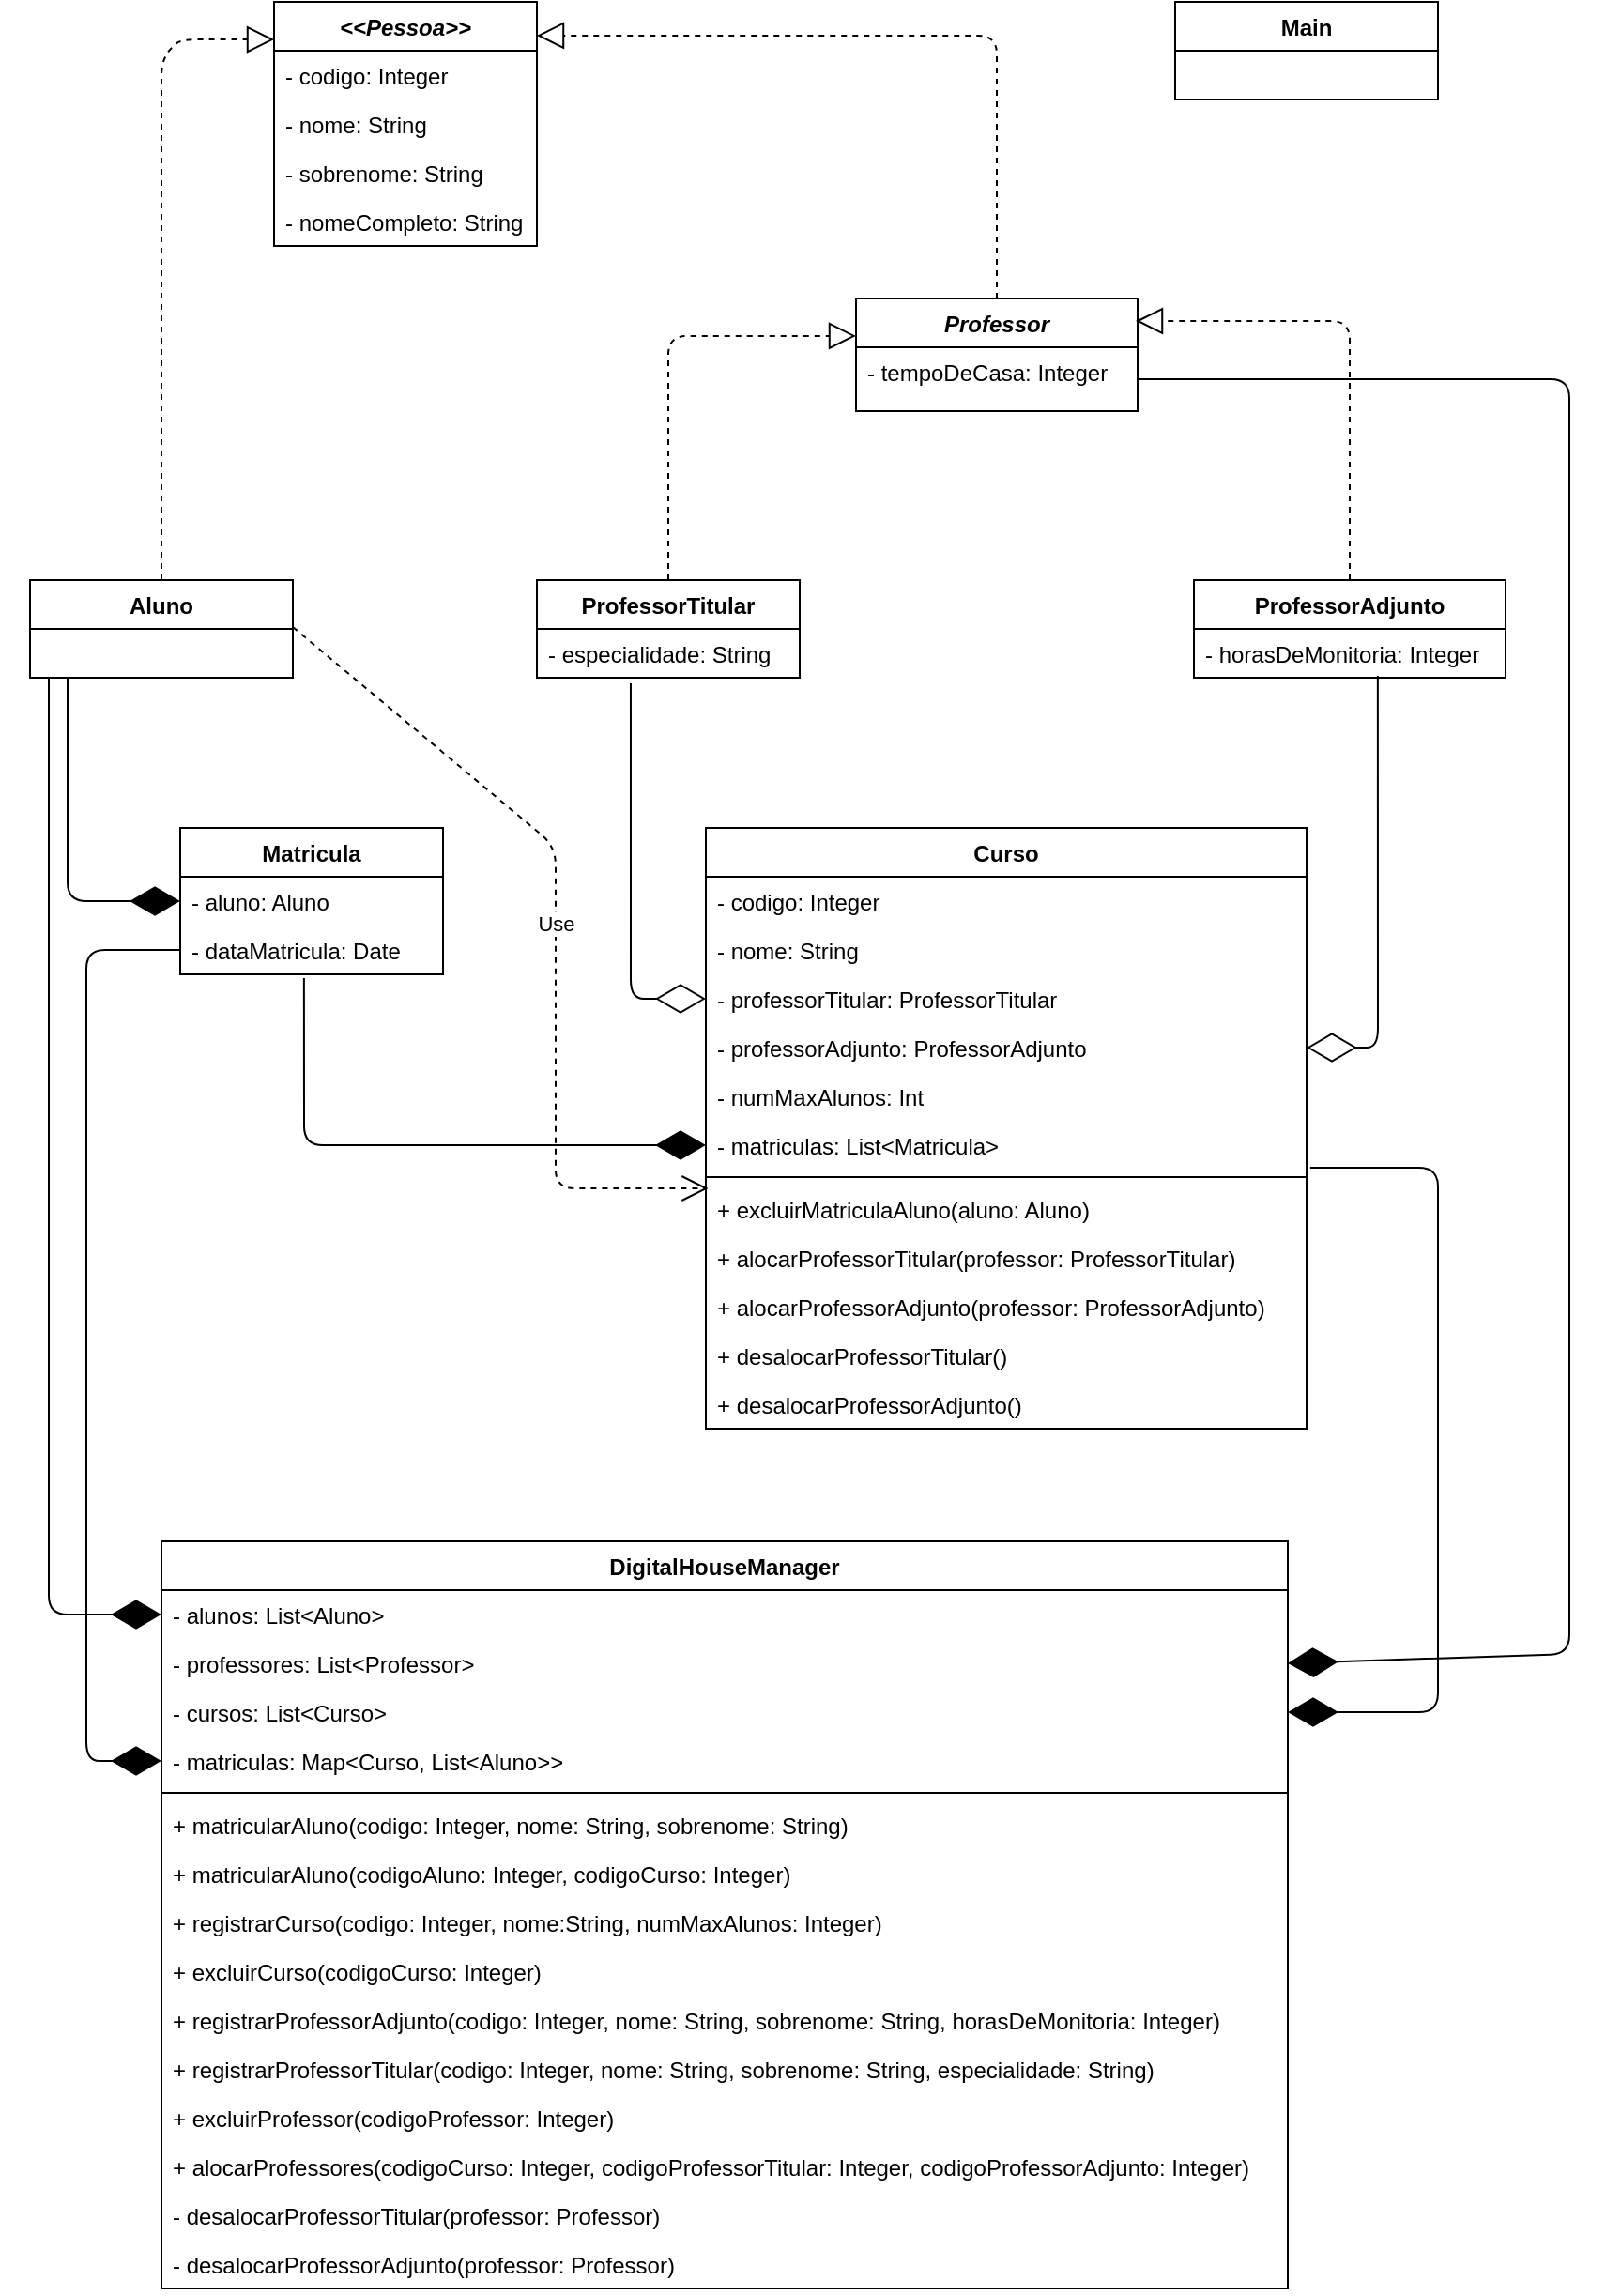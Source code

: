 <mxfile version="13.7.3" type="device"><diagram id="cOGqocI_gLedKxU5Qj73" name="Page-1"><mxGraphModel dx="1102" dy="642" grid="1" gridSize="10" guides="1" tooltips="1" connect="1" arrows="1" fold="1" page="1" pageScale="1" pageWidth="827" pageHeight="1169" math="0" shadow="0"><root><mxCell id="0"/><mxCell id="1" parent="0"/><mxCell id="6XKGeILiF4ObVfbbi1Gw-1" value="&lt;&lt;Pessoa&gt;&gt;" style="swimlane;fontStyle=3;childLayout=stackLayout;horizontal=1;startSize=26;fillColor=none;horizontalStack=0;resizeParent=1;resizeParentMax=0;resizeLast=0;collapsible=1;marginBottom=0;" parent="1" vertex="1"><mxGeometry x="160" y="80" width="140" height="130" as="geometry"/></mxCell><mxCell id="6XKGeILiF4ObVfbbi1Gw-2" value="- codigo: Integer" style="text;strokeColor=none;fillColor=none;align=left;verticalAlign=top;spacingLeft=4;spacingRight=4;overflow=hidden;rotatable=0;points=[[0,0.5],[1,0.5]];portConstraint=eastwest;" parent="6XKGeILiF4ObVfbbi1Gw-1" vertex="1"><mxGeometry y="26" width="140" height="26" as="geometry"/></mxCell><mxCell id="6XKGeILiF4ObVfbbi1Gw-3" value="- nome: String" style="text;strokeColor=none;fillColor=none;align=left;verticalAlign=top;spacingLeft=4;spacingRight=4;overflow=hidden;rotatable=0;points=[[0,0.5],[1,0.5]];portConstraint=eastwest;" parent="6XKGeILiF4ObVfbbi1Gw-1" vertex="1"><mxGeometry y="52" width="140" height="26" as="geometry"/></mxCell><mxCell id="6XKGeILiF4ObVfbbi1Gw-4" value="- sobrenome: String" style="text;strokeColor=none;fillColor=none;align=left;verticalAlign=top;spacingLeft=4;spacingRight=4;overflow=hidden;rotatable=0;points=[[0,0.5],[1,0.5]];portConstraint=eastwest;" parent="6XKGeILiF4ObVfbbi1Gw-1" vertex="1"><mxGeometry y="78" width="140" height="26" as="geometry"/></mxCell><mxCell id="6XKGeILiF4ObVfbbi1Gw-5" value="- nomeCompleto: String" style="text;strokeColor=none;fillColor=none;align=left;verticalAlign=top;spacingLeft=4;spacingRight=4;overflow=hidden;rotatable=0;points=[[0,0.5],[1,0.5]];portConstraint=eastwest;" parent="6XKGeILiF4ObVfbbi1Gw-1" vertex="1"><mxGeometry y="104" width="140" height="26" as="geometry"/></mxCell><mxCell id="6XKGeILiF4ObVfbbi1Gw-6" value="" style="endArrow=block;dashed=1;endFill=0;endSize=12;html=1;exitX=0.5;exitY=0;exitDx=0;exitDy=0;entryX=0;entryY=0.154;entryDx=0;entryDy=0;entryPerimeter=0;" parent="1" source="6XKGeILiF4ObVfbbi1Gw-7" target="6XKGeILiF4ObVfbbi1Gw-1" edge="1"><mxGeometry width="160" relative="1" as="geometry"><mxPoint x="450" y="200" as="sourcePoint"/><mxPoint x="610" y="200" as="targetPoint"/><Array as="points"><mxPoint x="100" y="110"/><mxPoint x="110" y="100"/></Array></mxGeometry></mxCell><mxCell id="6XKGeILiF4ObVfbbi1Gw-16" value="" style="endArrow=block;dashed=1;endFill=0;endSize=12;html=1;exitX=0.5;exitY=0;exitDx=0;exitDy=0;entryX=1;entryY=0.138;entryDx=0;entryDy=0;entryPerimeter=0;" parent="1" source="6XKGeILiF4ObVfbbi1Gw-12" target="6XKGeILiF4ObVfbbi1Gw-1" edge="1"><mxGeometry width="160" relative="1" as="geometry"><mxPoint x="220" y="260" as="sourcePoint"/><mxPoint x="380" y="260" as="targetPoint"/><Array as="points"><mxPoint x="545" y="98"/></Array></mxGeometry></mxCell><mxCell id="6XKGeILiF4ObVfbbi1Gw-17" value="Main" style="swimlane;fontStyle=1;childLayout=stackLayout;horizontal=1;startSize=26;fillColor=none;horizontalStack=0;resizeParent=1;resizeParentMax=0;resizeLast=0;collapsible=1;marginBottom=0;" parent="1" vertex="1"><mxGeometry x="640" y="80" width="140" height="52" as="geometry"/></mxCell><mxCell id="6XKGeILiF4ObVfbbi1Gw-31" value="" style="endArrow=block;dashed=1;endFill=0;endSize=12;html=1;exitX=0.5;exitY=0;exitDx=0;exitDy=0;entryX=0;entryY=0.333;entryDx=0;entryDy=0;entryPerimeter=0;" parent="1" source="6XKGeILiF4ObVfbbi1Gw-25" target="6XKGeILiF4ObVfbbi1Gw-12" edge="1"><mxGeometry width="160" relative="1" as="geometry"><mxPoint x="363" y="387.012" as="sourcePoint"/><mxPoint x="380" y="408" as="targetPoint"/><Array as="points"><mxPoint x="370" y="258"/></Array></mxGeometry></mxCell><mxCell id="6XKGeILiF4ObVfbbi1Gw-32" value="" style="endArrow=block;dashed=1;endFill=0;endSize=12;html=1;exitX=0.5;exitY=0;exitDx=0;exitDy=0;" parent="1" source="6XKGeILiF4ObVfbbi1Gw-29" edge="1"><mxGeometry width="160" relative="1" as="geometry"><mxPoint x="220" y="408" as="sourcePoint"/><mxPoint x="619" y="250" as="targetPoint"/><Array as="points"><mxPoint x="733" y="250"/></Array></mxGeometry></mxCell><mxCell id="6XKGeILiF4ObVfbbi1Gw-12" value="Professor" style="swimlane;fontStyle=3;childLayout=stackLayout;horizontal=1;startSize=26;fillColor=none;horizontalStack=0;resizeParent=1;resizeParentMax=0;resizeLast=0;collapsible=1;marginBottom=0;" parent="1" vertex="1"><mxGeometry x="470" y="238" width="150" height="60" as="geometry"/></mxCell><mxCell id="6XKGeILiF4ObVfbbi1Gw-13" value="- tempoDeCasa: Integer" style="text;strokeColor=none;fillColor=none;align=left;verticalAlign=top;spacingLeft=4;spacingRight=4;overflow=hidden;rotatable=0;points=[[0,0.5],[1,0.5]];portConstraint=eastwest;" parent="6XKGeILiF4ObVfbbi1Gw-12" vertex="1"><mxGeometry y="26" width="150" height="34" as="geometry"/></mxCell><mxCell id="6XKGeILiF4ObVfbbi1Gw-7" value="Aluno" style="swimlane;fontStyle=1;childLayout=stackLayout;horizontal=1;startSize=26;fillColor=none;horizontalStack=0;resizeParent=1;resizeParentMax=0;resizeLast=0;collapsible=1;marginBottom=0;" parent="1" vertex="1"><mxGeometry x="30" y="388" width="140" height="52" as="geometry"/></mxCell><mxCell id="6XKGeILiF4ObVfbbi1Gw-70" value="" style="endArrow=diamondThin;endFill=1;endSize=24;html=1;entryX=0;entryY=0.5;entryDx=0;entryDy=0;" parent="1" target="6XKGeILiF4ObVfbbi1Gw-43" edge="1"><mxGeometry width="160" relative="1" as="geometry"><mxPoint x="50" y="440" as="sourcePoint"/><mxPoint x="400" y="520" as="targetPoint"/><Array as="points"><mxPoint x="50" y="559"/></Array></mxGeometry></mxCell><mxCell id="6XKGeILiF4ObVfbbi1Gw-72" value="" style="endArrow=diamondThin;endFill=1;endSize=24;html=1;entryX=0;entryY=0.5;entryDx=0;entryDy=0;exitX=0.471;exitY=1.077;exitDx=0;exitDy=0;exitPerimeter=0;" parent="1" source="6XKGeILiF4ObVfbbi1Gw-45" target="6XKGeILiF4ObVfbbi1Gw-36" edge="1"><mxGeometry width="160" relative="1" as="geometry"><mxPoint x="140" y="601" as="sourcePoint"/><mxPoint x="510" y="520" as="targetPoint"/><Array as="points"><mxPoint x="176" y="689"/></Array></mxGeometry></mxCell><mxCell id="6XKGeILiF4ObVfbbi1Gw-42" value="Matricula" style="swimlane;fontStyle=1;childLayout=stackLayout;horizontal=1;startSize=26;fillColor=none;horizontalStack=0;resizeParent=1;resizeParentMax=0;resizeLast=0;collapsible=1;marginBottom=0;" parent="1" vertex="1"><mxGeometry x="110" y="520" width="140" height="78" as="geometry"/></mxCell><mxCell id="6XKGeILiF4ObVfbbi1Gw-43" value="- aluno: Aluno" style="text;strokeColor=none;fillColor=none;align=left;verticalAlign=top;spacingLeft=4;spacingRight=4;overflow=hidden;rotatable=0;points=[[0,0.5],[1,0.5]];portConstraint=eastwest;" parent="6XKGeILiF4ObVfbbi1Gw-42" vertex="1"><mxGeometry y="26" width="140" height="26" as="geometry"/></mxCell><mxCell id="6XKGeILiF4ObVfbbi1Gw-45" value="- dataMatricula: Date" style="text;strokeColor=none;fillColor=none;align=left;verticalAlign=top;spacingLeft=4;spacingRight=4;overflow=hidden;rotatable=0;points=[[0,0.5],[1,0.5]];portConstraint=eastwest;" parent="6XKGeILiF4ObVfbbi1Gw-42" vertex="1"><mxGeometry y="52" width="140" height="26" as="geometry"/></mxCell><mxCell id="6XKGeILiF4ObVfbbi1Gw-66" value="Curso" style="swimlane;fontStyle=1;align=center;verticalAlign=top;childLayout=stackLayout;horizontal=1;startSize=26;horizontalStack=0;resizeParent=1;resizeParentMax=0;resizeLast=0;collapsible=1;marginBottom=0;" parent="1" vertex="1"><mxGeometry x="390" y="520" width="320" height="320" as="geometry"/></mxCell><mxCell id="6XKGeILiF4ObVfbbi1Gw-9" value="- codigo: Integer" style="text;strokeColor=none;fillColor=none;align=left;verticalAlign=top;spacingLeft=4;spacingRight=4;overflow=hidden;rotatable=0;points=[[0,0.5],[1,0.5]];portConstraint=eastwest;" parent="6XKGeILiF4ObVfbbi1Gw-66" vertex="1"><mxGeometry y="26" width="320" height="26" as="geometry"/></mxCell><mxCell id="6XKGeILiF4ObVfbbi1Gw-10" value="- nome: String" style="text;strokeColor=none;fillColor=none;align=left;verticalAlign=top;spacingLeft=4;spacingRight=4;overflow=hidden;rotatable=0;points=[[0,0.5],[1,0.5]];portConstraint=eastwest;" parent="6XKGeILiF4ObVfbbi1Gw-66" vertex="1"><mxGeometry y="52" width="320" height="26" as="geometry"/></mxCell><mxCell id="6XKGeILiF4ObVfbbi1Gw-33" value="- professorTitular: ProfessorTitular" style="text;strokeColor=none;fillColor=none;align=left;verticalAlign=top;spacingLeft=4;spacingRight=4;overflow=hidden;rotatable=0;points=[[0,0.5],[1,0.5]];portConstraint=eastwest;" parent="6XKGeILiF4ObVfbbi1Gw-66" vertex="1"><mxGeometry y="78" width="320" height="26" as="geometry"/></mxCell><mxCell id="6XKGeILiF4ObVfbbi1Gw-34" value="- professorAdjunto: ProfessorAdjunto" style="text;strokeColor=none;fillColor=none;align=left;verticalAlign=top;spacingLeft=4;spacingRight=4;overflow=hidden;rotatable=0;points=[[0,0.5],[1,0.5]];portConstraint=eastwest;" parent="6XKGeILiF4ObVfbbi1Gw-66" vertex="1"><mxGeometry y="104" width="320" height="26" as="geometry"/></mxCell><mxCell id="6XKGeILiF4ObVfbbi1Gw-35" value="- numMaxAlunos: Int" style="text;strokeColor=none;fillColor=none;align=left;verticalAlign=top;spacingLeft=4;spacingRight=4;overflow=hidden;rotatable=0;points=[[0,0.5],[1,0.5]];portConstraint=eastwest;" parent="6XKGeILiF4ObVfbbi1Gw-66" vertex="1"><mxGeometry y="130" width="320" height="26" as="geometry"/></mxCell><mxCell id="6XKGeILiF4ObVfbbi1Gw-36" value="- matriculas: List&lt;Matricula&gt;" style="text;strokeColor=none;fillColor=none;align=left;verticalAlign=top;spacingLeft=4;spacingRight=4;overflow=hidden;rotatable=0;points=[[0,0.5],[1,0.5]];portConstraint=eastwest;" parent="6XKGeILiF4ObVfbbi1Gw-66" vertex="1"><mxGeometry y="156" width="320" height="26" as="geometry"/></mxCell><mxCell id="6XKGeILiF4ObVfbbi1Gw-68" value="" style="line;strokeWidth=1;fillColor=none;align=left;verticalAlign=middle;spacingTop=-1;spacingLeft=3;spacingRight=3;rotatable=0;labelPosition=right;points=[];portConstraint=eastwest;" parent="6XKGeILiF4ObVfbbi1Gw-66" vertex="1"><mxGeometry y="182" width="320" height="8" as="geometry"/></mxCell><mxCell id="6XKGeILiF4ObVfbbi1Gw-75" value="+ excluirMatriculaAluno(aluno: Aluno)" style="text;strokeColor=none;fillColor=none;align=left;verticalAlign=top;spacingLeft=4;spacingRight=4;overflow=hidden;rotatable=0;points=[[0,0.5],[1,0.5]];portConstraint=eastwest;" parent="6XKGeILiF4ObVfbbi1Gw-66" vertex="1"><mxGeometry y="190" width="320" height="26" as="geometry"/></mxCell><mxCell id="kB9QqtvpassVlIbzQ09_-1" value="+ alocarProfessorTitular(professor: ProfessorTitular)" style="text;strokeColor=none;fillColor=none;align=left;verticalAlign=top;spacingLeft=4;spacingRight=4;overflow=hidden;rotatable=0;points=[[0,0.5],[1,0.5]];portConstraint=eastwest;" vertex="1" parent="6XKGeILiF4ObVfbbi1Gw-66"><mxGeometry y="216" width="320" height="26" as="geometry"/></mxCell><mxCell id="kB9QqtvpassVlIbzQ09_-2" value="+ alocarProfessorAdjunto(professor: ProfessorAdjunto)" style="text;strokeColor=none;fillColor=none;align=left;verticalAlign=top;spacingLeft=4;spacingRight=4;overflow=hidden;rotatable=0;points=[[0,0.5],[1,0.5]];portConstraint=eastwest;" vertex="1" parent="6XKGeILiF4ObVfbbi1Gw-66"><mxGeometry y="242" width="320" height="26" as="geometry"/></mxCell><mxCell id="kB9QqtvpassVlIbzQ09_-3" value="+ desalocarProfessorTitular()" style="text;strokeColor=none;fillColor=none;align=left;verticalAlign=top;spacingLeft=4;spacingRight=4;overflow=hidden;rotatable=0;points=[[0,0.5],[1,0.5]];portConstraint=eastwest;" vertex="1" parent="6XKGeILiF4ObVfbbi1Gw-66"><mxGeometry y="268" width="320" height="26" as="geometry"/></mxCell><mxCell id="kB9QqtvpassVlIbzQ09_-4" value="+ desalocarProfessorAdjunto()" style="text;strokeColor=none;fillColor=none;align=left;verticalAlign=top;spacingLeft=4;spacingRight=4;overflow=hidden;rotatable=0;points=[[0,0.5],[1,0.5]];portConstraint=eastwest;" vertex="1" parent="6XKGeILiF4ObVfbbi1Gw-66"><mxGeometry y="294" width="320" height="26" as="geometry"/></mxCell><mxCell id="6XKGeILiF4ObVfbbi1Gw-73" value="" style="endArrow=diamondThin;endFill=0;endSize=24;html=1;entryX=0;entryY=0.5;entryDx=0;entryDy=0;exitX=0.357;exitY=1.115;exitDx=0;exitDy=0;exitPerimeter=0;" parent="1" source="6XKGeILiF4ObVfbbi1Gw-26" target="6XKGeILiF4ObVfbbi1Gw-33" edge="1"><mxGeometry width="160" relative="1" as="geometry"><mxPoint x="460" y="520" as="sourcePoint"/><mxPoint x="620" y="520" as="targetPoint"/><Array as="points"><mxPoint x="350" y="611"/></Array></mxGeometry></mxCell><mxCell id="6XKGeILiF4ObVfbbi1Gw-74" value="" style="endArrow=diamondThin;endFill=0;endSize=24;html=1;entryX=1;entryY=0.5;entryDx=0;entryDy=0;exitX=0.59;exitY=0.962;exitDx=0;exitDy=0;exitPerimeter=0;" parent="1" target="6XKGeILiF4ObVfbbi1Gw-34" edge="1" source="6XKGeILiF4ObVfbbi1Gw-30"><mxGeometry width="160" relative="1" as="geometry"><mxPoint x="730" y="440" as="sourcePoint"/><mxPoint x="620" y="520" as="targetPoint"/><Array as="points"><mxPoint x="748" y="637"/></Array></mxGeometry></mxCell><mxCell id="6XKGeILiF4ObVfbbi1Gw-29" value="ProfessorAdjunto" style="swimlane;fontStyle=1;childLayout=stackLayout;horizontal=1;startSize=26;fillColor=none;horizontalStack=0;resizeParent=1;resizeParentMax=0;resizeLast=0;collapsible=1;marginBottom=0;" parent="1" vertex="1"><mxGeometry x="650" y="388" width="166" height="52" as="geometry"/></mxCell><mxCell id="6XKGeILiF4ObVfbbi1Gw-30" value="- horasDeMonitoria: Integer" style="text;strokeColor=none;fillColor=none;align=left;verticalAlign=top;spacingLeft=4;spacingRight=4;overflow=hidden;rotatable=0;points=[[0,0.5],[1,0.5]];portConstraint=eastwest;" parent="6XKGeILiF4ObVfbbi1Gw-29" vertex="1"><mxGeometry y="26" width="166" height="26" as="geometry"/></mxCell><mxCell id="6XKGeILiF4ObVfbbi1Gw-76" value="Use" style="endArrow=open;endSize=12;dashed=1;html=1;exitX=1;exitY=0.481;exitDx=0;exitDy=0;exitPerimeter=0;entryX=0.004;entryY=0.077;entryDx=0;entryDy=0;entryPerimeter=0;" parent="1" source="6XKGeILiF4ObVfbbi1Gw-7" target="6XKGeILiF4ObVfbbi1Gw-75" edge="1"><mxGeometry width="160" relative="1" as="geometry"><mxPoint x="400" y="520" as="sourcePoint"/><mxPoint x="560" y="520" as="targetPoint"/><Array as="points"><mxPoint x="310" y="530"/><mxPoint x="310" y="712"/></Array></mxGeometry></mxCell><mxCell id="6XKGeILiF4ObVfbbi1Gw-25" value="ProfessorTitular" style="swimlane;fontStyle=1;childLayout=stackLayout;horizontal=1;startSize=26;fillColor=none;horizontalStack=0;resizeParent=1;resizeParentMax=0;resizeLast=0;collapsible=1;marginBottom=0;" parent="1" vertex="1"><mxGeometry x="300" y="388" width="140" height="52" as="geometry"/></mxCell><mxCell id="6XKGeILiF4ObVfbbi1Gw-26" value="- especialidade: String" style="text;strokeColor=none;fillColor=none;align=left;verticalAlign=top;spacingLeft=4;spacingRight=4;overflow=hidden;rotatable=0;points=[[0,0.5],[1,0.5]];portConstraint=eastwest;" parent="6XKGeILiF4ObVfbbi1Gw-25" vertex="1"><mxGeometry y="26" width="140" height="26" as="geometry"/></mxCell><mxCell id="N94U-H9Djizk1tlHbwRx-1" value="" style="endArrow=diamondThin;endFill=1;endSize=24;html=1;entryX=1;entryY=0.5;entryDx=0;entryDy=0;exitX=1;exitY=0.5;exitDx=0;exitDy=0;" parent="1" source="6XKGeILiF4ObVfbbi1Gw-13" target="6XKGeILiF4ObVfbbi1Gw-61" edge="1"><mxGeometry width="160" relative="1" as="geometry"><mxPoint x="500" y="450" as="sourcePoint"/><mxPoint x="500" y="710" as="targetPoint"/><Array as="points"><mxPoint x="850" y="281"/><mxPoint x="850" y="865"/><mxPoint x="850" y="960"/></Array></mxGeometry></mxCell><mxCell id="N94U-H9Djizk1tlHbwRx-2" value="" style="endArrow=diamondThin;endFill=1;endSize=24;html=1;entryX=0;entryY=0.5;entryDx=0;entryDy=0;" parent="1" target="6XKGeILiF4ObVfbbi1Gw-60" edge="1"><mxGeometry width="160" relative="1" as="geometry"><mxPoint x="40" y="440" as="sourcePoint"/><mxPoint x="500" y="610" as="targetPoint"/><Array as="points"><mxPoint x="40" y="939"/></Array></mxGeometry></mxCell><mxCell id="N94U-H9Djizk1tlHbwRx-5" value="" style="endArrow=diamondThin;endFill=1;endSize=24;html=1;entryX=1;entryY=0.5;entryDx=0;entryDy=0;exitX=1.006;exitY=0.962;exitDx=0;exitDy=0;exitPerimeter=0;" parent="1" target="N94U-H9Djizk1tlHbwRx-4" edge="1" source="6XKGeILiF4ObVfbbi1Gw-36"><mxGeometry width="160" relative="1" as="geometry"><mxPoint x="549" y="810" as="sourcePoint"/><mxPoint x="500" y="710" as="targetPoint"/><Array as="points"><mxPoint x="780" y="701"/><mxPoint x="780" y="991"/></Array></mxGeometry></mxCell><mxCell id="N94U-H9Djizk1tlHbwRx-6" value="" style="endArrow=diamondThin;endFill=1;endSize=24;html=1;entryX=0;entryY=0.5;entryDx=0;entryDy=0;exitX=0;exitY=0.5;exitDx=0;exitDy=0;" parent="1" source="6XKGeILiF4ObVfbbi1Gw-45" target="6XKGeILiF4ObVfbbi1Gw-62" edge="1"><mxGeometry width="160" relative="1" as="geometry"><mxPoint x="340" y="710" as="sourcePoint"/><mxPoint x="500" y="710" as="targetPoint"/><Array as="points"><mxPoint x="60" y="585"/><mxPoint x="60" y="1017"/></Array></mxGeometry></mxCell><mxCell id="6XKGeILiF4ObVfbbi1Gw-56" value="DigitalHouseManager" style="swimlane;fontStyle=1;align=center;verticalAlign=top;childLayout=stackLayout;horizontal=1;startSize=26;horizontalStack=0;resizeParent=1;resizeParentMax=0;resizeLast=0;collapsible=1;marginBottom=0;" parent="1" vertex="1"><mxGeometry x="100" y="900" width="600" height="398" as="geometry"/></mxCell><mxCell id="6XKGeILiF4ObVfbbi1Gw-60" value="- alunos: List&lt;Aluno&gt;" style="text;strokeColor=none;fillColor=none;align=left;verticalAlign=top;spacingLeft=4;spacingRight=4;overflow=hidden;rotatable=0;points=[[0,0.5],[1,0.5]];portConstraint=eastwest;" parent="6XKGeILiF4ObVfbbi1Gw-56" vertex="1"><mxGeometry y="26" width="600" height="26" as="geometry"/></mxCell><mxCell id="6XKGeILiF4ObVfbbi1Gw-61" value="- professores: List&lt;Professor&gt;" style="text;strokeColor=none;fillColor=none;align=left;verticalAlign=top;spacingLeft=4;spacingRight=4;overflow=hidden;rotatable=0;points=[[0,0.5],[1,0.5]];portConstraint=eastwest;" parent="6XKGeILiF4ObVfbbi1Gw-56" vertex="1"><mxGeometry y="52" width="600" height="26" as="geometry"/></mxCell><mxCell id="N94U-H9Djizk1tlHbwRx-4" value="- cursos: List&lt;Curso&gt;" style="text;strokeColor=none;fillColor=none;align=left;verticalAlign=top;spacingLeft=4;spacingRight=4;overflow=hidden;rotatable=0;points=[[0,0.5],[1,0.5]];portConstraint=eastwest;" parent="6XKGeILiF4ObVfbbi1Gw-56" vertex="1"><mxGeometry y="78" width="600" height="26" as="geometry"/></mxCell><mxCell id="6XKGeILiF4ObVfbbi1Gw-62" value="- matriculas: Map&lt;Curso, List&lt;Aluno&gt;&gt;" style="text;strokeColor=none;fillColor=none;align=left;verticalAlign=top;spacingLeft=4;spacingRight=4;overflow=hidden;rotatable=0;points=[[0,0.5],[1,0.5]];portConstraint=eastwest;" parent="6XKGeILiF4ObVfbbi1Gw-56" vertex="1"><mxGeometry y="104" width="600" height="26" as="geometry"/></mxCell><mxCell id="6XKGeILiF4ObVfbbi1Gw-58" value="" style="line;strokeWidth=1;fillColor=none;align=left;verticalAlign=middle;spacingTop=-1;spacingLeft=3;spacingRight=3;rotatable=0;labelPosition=right;points=[];portConstraint=eastwest;" parent="6XKGeILiF4ObVfbbi1Gw-56" vertex="1"><mxGeometry y="130" width="600" height="8" as="geometry"/></mxCell><mxCell id="6XKGeILiF4ObVfbbi1Gw-69" value="+ matricularAluno(codigo: Integer, nome: String, sobrenome: String)" style="text;strokeColor=none;fillColor=none;align=left;verticalAlign=top;spacingLeft=4;spacingRight=4;overflow=hidden;rotatable=0;points=[[0,0.5],[1,0.5]];portConstraint=eastwest;" parent="6XKGeILiF4ObVfbbi1Gw-56" vertex="1"><mxGeometry y="138" width="600" height="26" as="geometry"/></mxCell><mxCell id="kB9QqtvpassVlIbzQ09_-5" value="+ matricularAluno(codigoAluno: Integer, codigoCurso: Integer)" style="text;strokeColor=none;fillColor=none;align=left;verticalAlign=top;spacingLeft=4;spacingRight=4;overflow=hidden;rotatable=0;points=[[0,0.5],[1,0.5]];portConstraint=eastwest;" vertex="1" parent="6XKGeILiF4ObVfbbi1Gw-56"><mxGeometry y="164" width="600" height="26" as="geometry"/></mxCell><mxCell id="kB9QqtvpassVlIbzQ09_-6" value="+ registrarCurso(codigo: Integer, nome:String, numMaxAlunos: Integer)" style="text;strokeColor=none;fillColor=none;align=left;verticalAlign=top;spacingLeft=4;spacingRight=4;overflow=hidden;rotatable=0;points=[[0,0.5],[1,0.5]];portConstraint=eastwest;" vertex="1" parent="6XKGeILiF4ObVfbbi1Gw-56"><mxGeometry y="190" width="600" height="26" as="geometry"/></mxCell><mxCell id="kB9QqtvpassVlIbzQ09_-7" value="+ excluirCurso(codigoCurso: Integer)" style="text;strokeColor=none;fillColor=none;align=left;verticalAlign=top;spacingLeft=4;spacingRight=4;overflow=hidden;rotatable=0;points=[[0,0.5],[1,0.5]];portConstraint=eastwest;" vertex="1" parent="6XKGeILiF4ObVfbbi1Gw-56"><mxGeometry y="216" width="600" height="26" as="geometry"/></mxCell><mxCell id="kB9QqtvpassVlIbzQ09_-8" value="+ registrarProfessorAdjunto(codigo: Integer, nome: String, sobrenome: String, horasDeMonitoria: Integer)" style="text;strokeColor=none;fillColor=none;align=left;verticalAlign=top;spacingLeft=4;spacingRight=4;overflow=hidden;rotatable=0;points=[[0,0.5],[1,0.5]];portConstraint=eastwest;" vertex="1" parent="6XKGeILiF4ObVfbbi1Gw-56"><mxGeometry y="242" width="600" height="26" as="geometry"/></mxCell><mxCell id="kB9QqtvpassVlIbzQ09_-9" value="+ registrarProfessorTitular(codigo: Integer, nome: String, sobrenome: String, especialidade: String)" style="text;strokeColor=none;fillColor=none;align=left;verticalAlign=top;spacingLeft=4;spacingRight=4;overflow=hidden;rotatable=0;points=[[0,0.5],[1,0.5]];portConstraint=eastwest;" vertex="1" parent="6XKGeILiF4ObVfbbi1Gw-56"><mxGeometry y="268" width="600" height="26" as="geometry"/></mxCell><mxCell id="kB9QqtvpassVlIbzQ09_-10" value="+ excluirProfessor(codigoProfessor: Integer)" style="text;strokeColor=none;fillColor=none;align=left;verticalAlign=top;spacingLeft=4;spacingRight=4;overflow=hidden;rotatable=0;points=[[0,0.5],[1,0.5]];portConstraint=eastwest;" vertex="1" parent="6XKGeILiF4ObVfbbi1Gw-56"><mxGeometry y="294" width="600" height="26" as="geometry"/></mxCell><mxCell id="kB9QqtvpassVlIbzQ09_-11" value="+ alocarProfessores(codigoCurso: Integer, codigoProfessorTitular: Integer, codigoProfessorAdjunto: Integer)" style="text;strokeColor=none;fillColor=none;align=left;verticalAlign=top;spacingLeft=4;spacingRight=4;overflow=hidden;rotatable=0;points=[[0,0.5],[1,0.5]];portConstraint=eastwest;" vertex="1" parent="6XKGeILiF4ObVfbbi1Gw-56"><mxGeometry y="320" width="600" height="26" as="geometry"/></mxCell><mxCell id="kB9QqtvpassVlIbzQ09_-13" value="- desalocarProfessorTitular(professor: Professor)" style="text;strokeColor=none;fillColor=none;align=left;verticalAlign=top;spacingLeft=4;spacingRight=4;overflow=hidden;rotatable=0;points=[[0,0.5],[1,0.5]];portConstraint=eastwest;" vertex="1" parent="6XKGeILiF4ObVfbbi1Gw-56"><mxGeometry y="346" width="600" height="26" as="geometry"/></mxCell><mxCell id="kB9QqtvpassVlIbzQ09_-14" value="- desalocarProfessorAdjunto(professor: Professor)" style="text;strokeColor=none;fillColor=none;align=left;verticalAlign=top;spacingLeft=4;spacingRight=4;overflow=hidden;rotatable=0;points=[[0,0.5],[1,0.5]];portConstraint=eastwest;" vertex="1" parent="6XKGeILiF4ObVfbbi1Gw-56"><mxGeometry y="372" width="600" height="26" as="geometry"/></mxCell></root></mxGraphModel></diagram></mxfile>